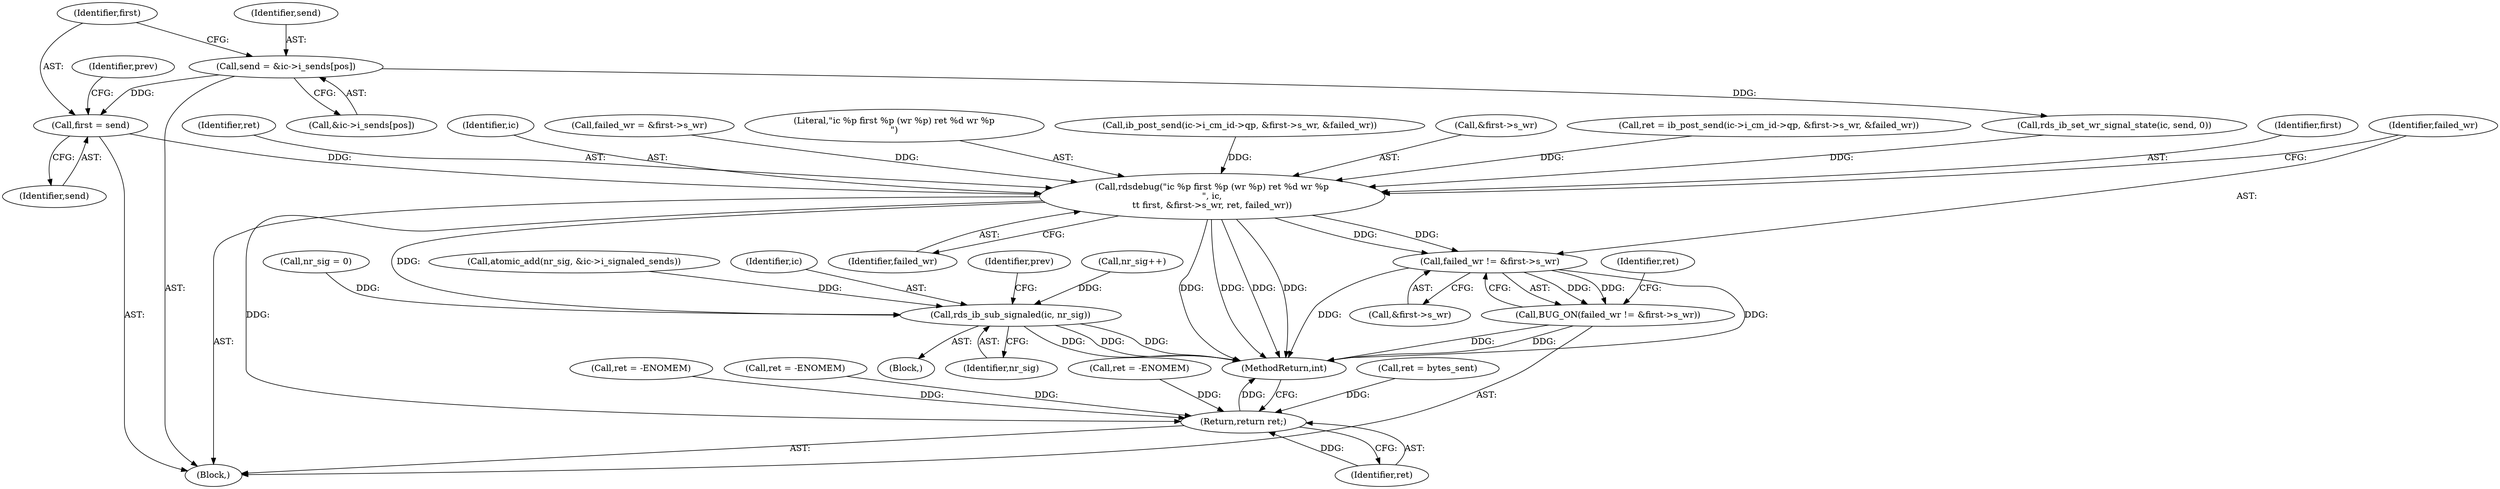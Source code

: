 digraph "0_linux_6094628bfd94323fc1cea05ec2c6affd98c18f7f@API" {
"1000577" [label="(Call,first = send)"];
"1000569" [label="(Call,send = &ic->i_sends[pos])"];
"1000991" [label="(Call,rdsdebug(\"ic %p first %p (wr %p) ret %d wr %p\n\", ic,\n\t\t first, &first->s_wr, ret, failed_wr))"];
"1001002" [label="(Call,failed_wr != &first->s_wr)"];
"1001001" [label="(Call,BUG_ON(failed_wr != &first->s_wr))"];
"1001017" [label="(Call,rds_ib_sub_signaled(ic, nr_sig))"];
"1001049" [label="(Return,return ret;)"];
"1001043" [label="(Call,ret = bytes_sent)"];
"1001002" [label="(Call,failed_wr != &first->s_wr)"];
"1000571" [label="(Call,&ic->i_sends[pos])"];
"1001003" [label="(Identifier,failed_wr)"];
"1001010" [label="(Block,)"];
"1000579" [label="(Identifier,send)"];
"1000581" [label="(Identifier,prev)"];
"1000570" [label="(Identifier,send)"];
"1000994" [label="(Identifier,first)"];
"1001004" [label="(Call,&first->s_wr)"];
"1000991" [label="(Call,rdsdebug(\"ic %p first %p (wr %p) ret %d wr %p\n\", ic,\n\t\t first, &first->s_wr, ret, failed_wr))"];
"1001017" [label="(Call,rds_ib_sub_signaled(ic, nr_sig))"];
"1001051" [label="(MethodReturn,int)"];
"1000577" [label="(Call,first = send)"];
"1001009" [label="(Identifier,ret)"];
"1001019" [label="(Identifier,nr_sig)"];
"1000965" [label="(Call,atomic_add(nr_sig, &ic->i_signaled_sends))"];
"1000409" [label="(Call,ret = -ENOMEM)"];
"1000346" [label="(Call,ret = -ENOMEM)"];
"1000999" [label="(Identifier,ret)"];
"1001049" [label="(Return,return ret;)"];
"1000757" [label="(Call,rds_ib_set_wr_signal_state(ic, send, 0))"];
"1000993" [label="(Identifier,ic)"];
"1000569" [label="(Call,send = &ic->i_sends[pos])"];
"1000578" [label="(Identifier,first)"];
"1000971" [label="(Call,failed_wr = &first->s_wr)"];
"1001018" [label="(Identifier,ic)"];
"1001022" [label="(Identifier,prev)"];
"1000790" [label="(Call,nr_sig++)"];
"1000173" [label="(Call,nr_sig = 0)"];
"1000292" [label="(Call,ret = -ENOMEM)"];
"1000992" [label="(Literal,\"ic %p first %p (wr %p) ret %d wr %p\n\")"];
"1000979" [label="(Call,ib_post_send(ic->i_cm_id->qp, &first->s_wr, &failed_wr))"];
"1001050" [label="(Identifier,ret)"];
"1001001" [label="(Call,BUG_ON(failed_wr != &first->s_wr))"];
"1000124" [label="(Block,)"];
"1001000" [label="(Identifier,failed_wr)"];
"1000995" [label="(Call,&first->s_wr)"];
"1000977" [label="(Call,ret = ib_post_send(ic->i_cm_id->qp, &first->s_wr, &failed_wr))"];
"1000577" -> "1000124"  [label="AST: "];
"1000577" -> "1000579"  [label="CFG: "];
"1000578" -> "1000577"  [label="AST: "];
"1000579" -> "1000577"  [label="AST: "];
"1000581" -> "1000577"  [label="CFG: "];
"1000569" -> "1000577"  [label="DDG: "];
"1000577" -> "1000991"  [label="DDG: "];
"1000569" -> "1000124"  [label="AST: "];
"1000569" -> "1000571"  [label="CFG: "];
"1000570" -> "1000569"  [label="AST: "];
"1000571" -> "1000569"  [label="AST: "];
"1000578" -> "1000569"  [label="CFG: "];
"1000569" -> "1000757"  [label="DDG: "];
"1000991" -> "1000124"  [label="AST: "];
"1000991" -> "1001000"  [label="CFG: "];
"1000992" -> "1000991"  [label="AST: "];
"1000993" -> "1000991"  [label="AST: "];
"1000994" -> "1000991"  [label="AST: "];
"1000995" -> "1000991"  [label="AST: "];
"1000999" -> "1000991"  [label="AST: "];
"1001000" -> "1000991"  [label="AST: "];
"1001003" -> "1000991"  [label="CFG: "];
"1000991" -> "1001051"  [label="DDG: "];
"1000991" -> "1001051"  [label="DDG: "];
"1000991" -> "1001051"  [label="DDG: "];
"1000991" -> "1001051"  [label="DDG: "];
"1000757" -> "1000991"  [label="DDG: "];
"1000979" -> "1000991"  [label="DDG: "];
"1000977" -> "1000991"  [label="DDG: "];
"1000971" -> "1000991"  [label="DDG: "];
"1000991" -> "1001002"  [label="DDG: "];
"1000991" -> "1001002"  [label="DDG: "];
"1000991" -> "1001017"  [label="DDG: "];
"1000991" -> "1001049"  [label="DDG: "];
"1001002" -> "1001001"  [label="AST: "];
"1001002" -> "1001004"  [label="CFG: "];
"1001003" -> "1001002"  [label="AST: "];
"1001004" -> "1001002"  [label="AST: "];
"1001001" -> "1001002"  [label="CFG: "];
"1001002" -> "1001051"  [label="DDG: "];
"1001002" -> "1001051"  [label="DDG: "];
"1001002" -> "1001001"  [label="DDG: "];
"1001002" -> "1001001"  [label="DDG: "];
"1001001" -> "1000124"  [label="AST: "];
"1001009" -> "1001001"  [label="CFG: "];
"1001001" -> "1001051"  [label="DDG: "];
"1001001" -> "1001051"  [label="DDG: "];
"1001017" -> "1001010"  [label="AST: "];
"1001017" -> "1001019"  [label="CFG: "];
"1001018" -> "1001017"  [label="AST: "];
"1001019" -> "1001017"  [label="AST: "];
"1001022" -> "1001017"  [label="CFG: "];
"1001017" -> "1001051"  [label="DDG: "];
"1001017" -> "1001051"  [label="DDG: "];
"1001017" -> "1001051"  [label="DDG: "];
"1000790" -> "1001017"  [label="DDG: "];
"1000965" -> "1001017"  [label="DDG: "];
"1000173" -> "1001017"  [label="DDG: "];
"1001049" -> "1000124"  [label="AST: "];
"1001049" -> "1001050"  [label="CFG: "];
"1001050" -> "1001049"  [label="AST: "];
"1001051" -> "1001049"  [label="CFG: "];
"1001049" -> "1001051"  [label="DDG: "];
"1001050" -> "1001049"  [label="DDG: "];
"1001043" -> "1001049"  [label="DDG: "];
"1000292" -> "1001049"  [label="DDG: "];
"1000346" -> "1001049"  [label="DDG: "];
"1000409" -> "1001049"  [label="DDG: "];
}
